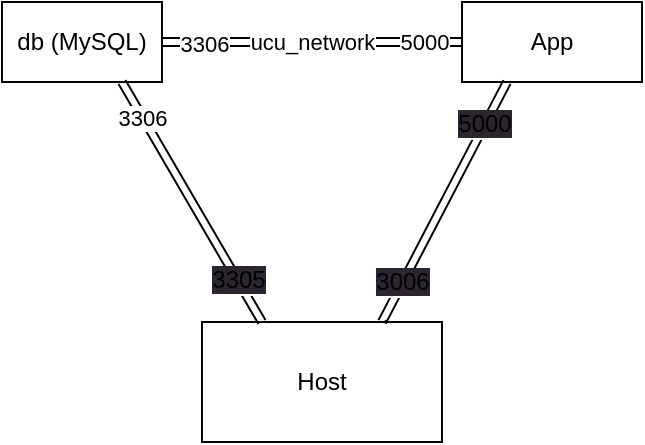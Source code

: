 <mxfile>
    <diagram id="b5n95lghs9Bunh6Sjg9l" name="Page-1">
        <mxGraphModel dx="437" dy="388" grid="1" gridSize="10" guides="1" tooltips="1" connect="1" arrows="1" fold="1" page="1" pageScale="1" pageWidth="850" pageHeight="1100" math="0" shadow="0">
            <root>
                <mxCell id="0"/>
                <mxCell id="1" parent="0"/>
                <mxCell id="5" value="ucu_network" style="edgeStyle=none;shape=link;html=1;entryX=0;entryY=0.5;entryDx=0;entryDy=0;" edge="1" parent="1" source="2" target="3">
                    <mxGeometry relative="1" as="geometry"/>
                </mxCell>
                <mxCell id="18" value="3306" style="edgeLabel;html=1;align=center;verticalAlign=middle;resizable=0;points=[];" vertex="1" connectable="0" parent="5">
                    <mxGeometry x="-0.717" y="-1" relative="1" as="geometry">
                        <mxPoint as="offset"/>
                    </mxGeometry>
                </mxCell>
                <mxCell id="19" value="5000" style="edgeLabel;html=1;align=center;verticalAlign=middle;resizable=0;points=[];" vertex="1" connectable="0" parent="5">
                    <mxGeometry x="0.745" y="3" relative="1" as="geometry">
                        <mxPoint y="3" as="offset"/>
                    </mxGeometry>
                </mxCell>
                <mxCell id="7" value="" style="edgeStyle=none;shape=link;html=1;entryX=0.25;entryY=0;entryDx=0;entryDy=0;startArrow=none;" edge="1" parent="1" target="6">
                    <mxGeometry relative="1" as="geometry">
                        <mxPoint x="270.0" y="280" as="sourcePoint"/>
                    </mxGeometry>
                </mxCell>
                <mxCell id="2" value="db (MySQL)" style="rounded=0;whiteSpace=wrap;html=1;" vertex="1" parent="1">
                    <mxGeometry x="140" y="120" width="80" height="40" as="geometry"/>
                </mxCell>
                <mxCell id="8" value="" style="edgeStyle=none;shape=link;html=1;entryX=0.75;entryY=0;entryDx=0;entryDy=0;exitX=0.437;exitY=1.114;exitDx=0;exitDy=0;exitPerimeter=0;startArrow=none;" edge="1" parent="1" target="6">
                    <mxGeometry relative="1" as="geometry">
                        <mxPoint x="331.85" y="283.42" as="sourcePoint"/>
                    </mxGeometry>
                </mxCell>
                <mxCell id="3" value="App" style="rounded=0;whiteSpace=wrap;html=1;" vertex="1" parent="1">
                    <mxGeometry x="370" y="120" width="90" height="40" as="geometry"/>
                </mxCell>
                <mxCell id="6" value="Host" style="rounded=0;whiteSpace=wrap;html=1;" vertex="1" parent="1">
                    <mxGeometry x="240" y="280" width="120" height="60" as="geometry"/>
                </mxCell>
                <mxCell id="11" value="" style="edgeStyle=none;shape=link;html=1;endArrow=none;entryX=0.25;entryY=0;entryDx=0;entryDy=0;exitX=0.75;exitY=1;exitDx=0;exitDy=0;" edge="1" parent="1" source="2" target="6">
                    <mxGeometry relative="1" as="geometry">
                        <mxPoint x="205.714" y="190" as="sourcePoint"/>
                        <mxPoint x="253.333" y="250" as="targetPoint"/>
                    </mxGeometry>
                </mxCell>
                <mxCell id="22" value="&lt;span style=&quot;font-size: 12px; background-color: rgb(42, 37, 47);&quot;&gt;3305&lt;/span&gt;" style="edgeLabel;html=1;align=center;verticalAlign=middle;resizable=0;points=[];" vertex="1" connectable="0" parent="11">
                    <mxGeometry x="0.643" relative="1" as="geometry">
                        <mxPoint as="offset"/>
                    </mxGeometry>
                </mxCell>
                <mxCell id="23" value="3306" style="edgeLabel;html=1;align=center;verticalAlign=middle;resizable=0;points=[];" vertex="1" connectable="0" parent="11">
                    <mxGeometry x="-0.71" relative="1" as="geometry">
                        <mxPoint as="offset"/>
                    </mxGeometry>
                </mxCell>
                <mxCell id="17" value="" style="edgeStyle=none;shape=link;html=1;exitX=0.25;exitY=1;exitDx=0;exitDy=0;endArrow=none;entryX=0.75;entryY=0;entryDx=0;entryDy=0;" edge="1" parent="1" source="3" target="6">
                    <mxGeometry relative="1" as="geometry">
                        <mxPoint x="391.85" y="193.42" as="sourcePoint"/>
                        <mxPoint x="343.214" y="250" as="targetPoint"/>
                    </mxGeometry>
                </mxCell>
                <mxCell id="20" value="&lt;span style=&quot;font-size: 12px; background-color: rgb(42, 37, 47);&quot;&gt;5000&lt;/span&gt;" style="edgeLabel;html=1;align=center;verticalAlign=middle;resizable=0;points=[];" vertex="1" connectable="0" parent="17">
                    <mxGeometry x="-0.646" y="-1" relative="1" as="geometry">
                        <mxPoint as="offset"/>
                    </mxGeometry>
                </mxCell>
                <mxCell id="21" value="&lt;span style=&quot;font-size: 12px; background-color: rgb(42, 37, 47);&quot;&gt;3006&lt;/span&gt;" style="edgeLabel;html=1;align=center;verticalAlign=middle;resizable=0;points=[];" vertex="1" connectable="0" parent="17">
                    <mxGeometry x="0.67" y="-1" relative="1" as="geometry">
                        <mxPoint as="offset"/>
                    </mxGeometry>
                </mxCell>
            </root>
        </mxGraphModel>
    </diagram>
</mxfile>